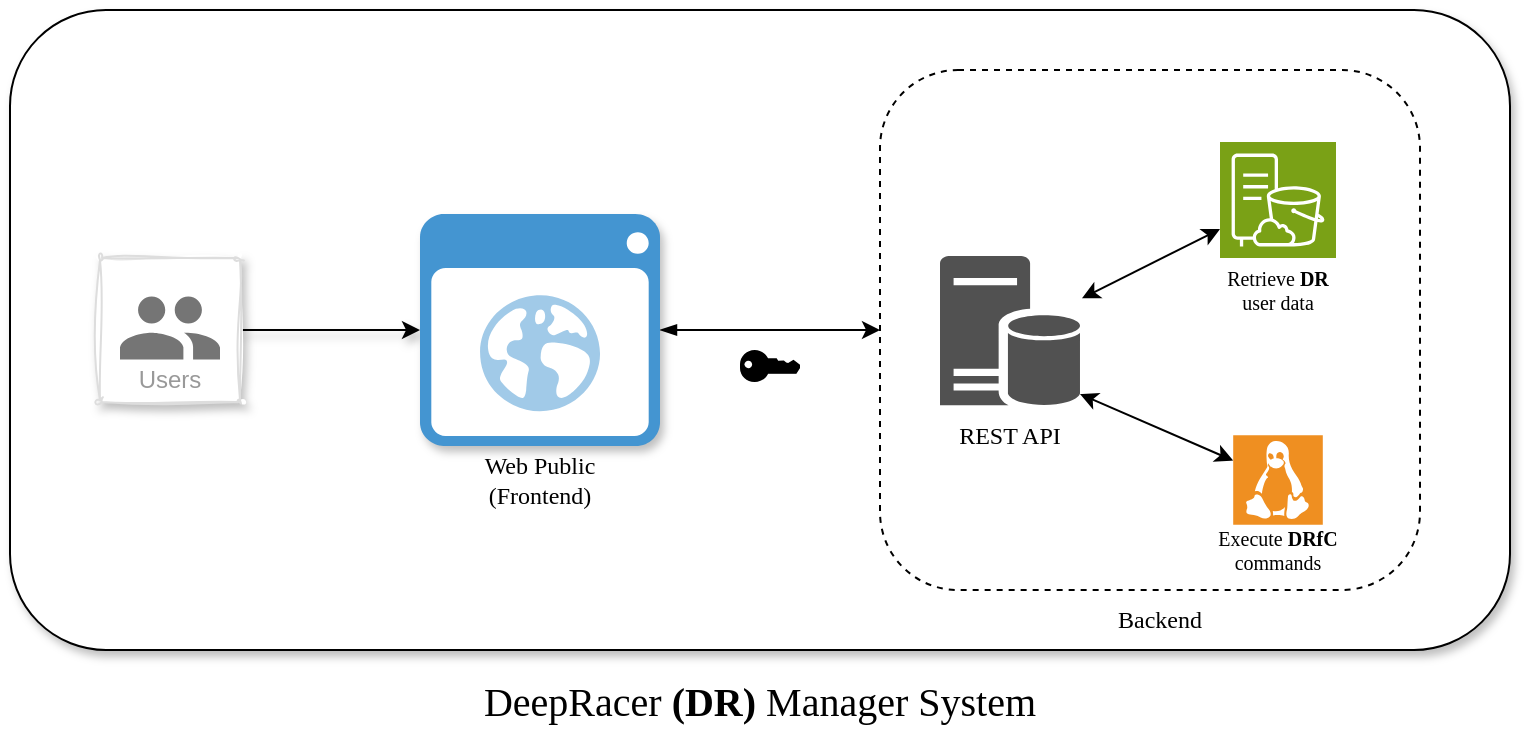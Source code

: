 <mxfile version="24.2.3" type="github">
  <diagram name="Page-1" id="e-fNaJ9P5aM8ylUQvGWu">
    <mxGraphModel dx="819" dy="435" grid="1" gridSize="10" guides="1" tooltips="1" connect="1" arrows="1" fold="1" page="1" pageScale="1" pageWidth="1000" pageHeight="700" math="0" shadow="0">
      <root>
        <mxCell id="0" />
        <mxCell id="1" parent="0" />
        <mxCell id="zc1kbpjmz6e0rgXIQ8hg-1" value="" style="rounded=1;whiteSpace=wrap;html=1;shadow=1;" vertex="1" parent="1">
          <mxGeometry x="125" y="190" width="750" height="320" as="geometry" />
        </mxCell>
        <mxCell id="zc1kbpjmz6e0rgXIQ8hg-8" value="" style="edgeStyle=orthogonalEdgeStyle;rounded=0;orthogonalLoop=1;jettySize=auto;html=1;shadow=1;" edge="1" parent="1" source="zc1kbpjmz6e0rgXIQ8hg-5" target="zc1kbpjmz6e0rgXIQ8hg-7">
          <mxGeometry relative="1" as="geometry" />
        </mxCell>
        <mxCell id="zc1kbpjmz6e0rgXIQ8hg-5" value="Users" style="strokeColor=#dddddd;shadow=1;strokeWidth=1;rounded=1;absoluteArcSize=1;arcSize=2;labelPosition=center;verticalLabelPosition=middle;align=center;verticalAlign=bottom;spacingLeft=0;fontColor=#999999;fontSize=12;whiteSpace=wrap;spacingBottom=2;html=1;sketch=1;curveFitting=1;jiggle=2;glass=0;" vertex="1" parent="1">
          <mxGeometry x="170" y="314" width="70" height="72" as="geometry" />
        </mxCell>
        <mxCell id="zc1kbpjmz6e0rgXIQ8hg-6" value="" style="sketch=0;dashed=0;connectable=0;html=1;fillColor=#757575;strokeColor=none;shape=mxgraph.gcp2.users;part=1;" vertex="1" parent="zc1kbpjmz6e0rgXIQ8hg-5">
          <mxGeometry x="0.5" width="50" height="31.5" relative="1" as="geometry">
            <mxPoint x="-25" y="19.25" as="offset" />
          </mxGeometry>
        </mxCell>
        <mxCell id="zc1kbpjmz6e0rgXIQ8hg-15" value="" style="edgeStyle=orthogonalEdgeStyle;rounded=0;orthogonalLoop=1;jettySize=auto;html=1;startArrow=blockThin;startFill=1;" edge="1" parent="1" source="zc1kbpjmz6e0rgXIQ8hg-7" target="zc1kbpjmz6e0rgXIQ8hg-11">
          <mxGeometry relative="1" as="geometry" />
        </mxCell>
        <mxCell id="zc1kbpjmz6e0rgXIQ8hg-7" value="" style="shadow=1;dashed=0;html=1;strokeColor=none;fillColor=#4495D1;labelPosition=center;verticalLabelPosition=bottom;verticalAlign=top;align=center;outlineConnect=0;shape=mxgraph.veeam.2d.web_ui;" vertex="1" parent="1">
          <mxGeometry x="330" y="292" width="120" height="116" as="geometry" />
        </mxCell>
        <mxCell id="zc1kbpjmz6e0rgXIQ8hg-10" value="Web Public (Frontend)" style="text;html=1;align=center;verticalAlign=middle;whiteSpace=wrap;rounded=0;fontStyle=0;fontFamily=Verdana;" vertex="1" parent="1">
          <mxGeometry x="340" y="410" width="100" height="30" as="geometry" />
        </mxCell>
        <mxCell id="zc1kbpjmz6e0rgXIQ8hg-11" value="" style="rounded=1;whiteSpace=wrap;html=1;fillColor=none;dashed=1;" vertex="1" parent="1">
          <mxGeometry x="560" y="220" width="270" height="260" as="geometry" />
        </mxCell>
        <mxCell id="zc1kbpjmz6e0rgXIQ8hg-12" value="DeepRacer &lt;b&gt;(DR)&lt;/b&gt; Manager System" style="text;html=1;align=center;verticalAlign=middle;whiteSpace=wrap;rounded=0;fontStyle=0;fontFamily=Verdana;fontSize=20;" vertex="1" parent="1">
          <mxGeometry x="320" y="520" width="360" height="30" as="geometry" />
        </mxCell>
        <mxCell id="zc1kbpjmz6e0rgXIQ8hg-14" value="" style="outlineConnect=0;dashed=0;verticalLabelPosition=bottom;verticalAlign=top;align=center;html=1;shape=mxgraph.aws3.add_on;fillColor=#000000;gradientColor=none;" vertex="1" parent="1">
          <mxGeometry x="490" y="360" width="30" height="16" as="geometry" />
        </mxCell>
        <mxCell id="zc1kbpjmz6e0rgXIQ8hg-17" value="" style="sketch=0;pointerEvents=1;shadow=0;dashed=0;html=1;strokeColor=none;labelPosition=center;verticalLabelPosition=bottom;verticalAlign=top;align=center;fillColor=#515151;shape=mxgraph.mscae.enterprise.database_server" vertex="1" parent="1">
          <mxGeometry x="590" y="313" width="70" height="75" as="geometry" />
        </mxCell>
        <mxCell id="zc1kbpjmz6e0rgXIQ8hg-18" value="Backend" style="text;html=1;align=center;verticalAlign=middle;whiteSpace=wrap;rounded=0;fontStyle=0;fontFamily=Verdana;" vertex="1" parent="1">
          <mxGeometry x="650" y="480" width="100" height="30" as="geometry" />
        </mxCell>
        <mxCell id="zc1kbpjmz6e0rgXIQ8hg-19" value="REST API" style="text;html=1;align=center;verticalAlign=middle;whiteSpace=wrap;rounded=0;fontStyle=0;fontFamily=Verdana;" vertex="1" parent="1">
          <mxGeometry x="575" y="388" width="100" height="30" as="geometry" />
        </mxCell>
        <mxCell id="zc1kbpjmz6e0rgXIQ8hg-20" value="" style="sketch=0;points=[[0,0,0],[0.25,0,0],[0.5,0,0],[0.75,0,0],[1,0,0],[0,1,0],[0.25,1,0],[0.5,1,0],[0.75,1,0],[1,1,0],[0,0.25,0],[0,0.5,0],[0,0.75,0],[1,0.25,0],[1,0.5,0],[1,0.75,0]];outlineConnect=0;fontColor=#232F3E;fillColor=#7AA116;strokeColor=#ffffff;dashed=0;verticalLabelPosition=bottom;verticalAlign=top;align=center;html=1;fontSize=12;fontStyle=0;aspect=fixed;shape=mxgraph.aws4.resourceIcon;resIcon=mxgraph.aws4.s3_on_outposts_storage;" vertex="1" parent="1">
          <mxGeometry x="730" y="256" width="58" height="58" as="geometry" />
        </mxCell>
        <mxCell id="zc1kbpjmz6e0rgXIQ8hg-21" value="" style="endArrow=classic;startArrow=classic;html=1;rounded=0;exitX=1.014;exitY=0.282;exitDx=0;exitDy=0;exitPerimeter=0;" edge="1" parent="1" source="zc1kbpjmz6e0rgXIQ8hg-17" target="zc1kbpjmz6e0rgXIQ8hg-20">
          <mxGeometry width="50" height="50" relative="1" as="geometry">
            <mxPoint x="520" y="360" as="sourcePoint" />
            <mxPoint x="570" y="310" as="targetPoint" />
          </mxGeometry>
        </mxCell>
        <mxCell id="zc1kbpjmz6e0rgXIQ8hg-22" value="" style="shadow=0;dashed=0;html=1;strokeColor=none;fillColor=#EF8F21;labelPosition=center;verticalLabelPosition=bottom;verticalAlign=top;align=center;outlineConnect=0;shape=mxgraph.veeam.linux;" vertex="1" parent="1">
          <mxGeometry x="736.6" y="402.6" width="44.8" height="44.8" as="geometry" />
        </mxCell>
        <mxCell id="zc1kbpjmz6e0rgXIQ8hg-23" value="Retrieve &lt;b&gt;DR&lt;/b&gt; user data" style="text;html=1;align=center;verticalAlign=middle;whiteSpace=wrap;rounded=0;fontStyle=0;fontFamily=Verdana;fontSize=10;" vertex="1" parent="1">
          <mxGeometry x="724" y="320" width="70" height="20" as="geometry" />
        </mxCell>
        <mxCell id="zc1kbpjmz6e0rgXIQ8hg-24" value="" style="endArrow=classic;startArrow=classic;html=1;rounded=0;exitX=1;exitY=0.92;exitDx=0;exitDy=0;exitPerimeter=0;" edge="1" parent="1" source="zc1kbpjmz6e0rgXIQ8hg-17" target="zc1kbpjmz6e0rgXIQ8hg-22">
          <mxGeometry width="50" height="50" relative="1" as="geometry">
            <mxPoint x="520" y="360" as="sourcePoint" />
            <mxPoint x="570" y="310" as="targetPoint" />
          </mxGeometry>
        </mxCell>
        <mxCell id="zc1kbpjmz6e0rgXIQ8hg-25" value="Execute&amp;nbsp;&lt;b&gt;DRfC&lt;/b&gt;&lt;div&gt;commands&lt;/div&gt;" style="text;html=1;align=center;verticalAlign=middle;whiteSpace=wrap;rounded=0;fontStyle=0;fontFamily=Verdana;fontSize=10;" vertex="1" parent="1">
          <mxGeometry x="724" y="450" width="70" height="20" as="geometry" />
        </mxCell>
      </root>
    </mxGraphModel>
  </diagram>
</mxfile>
